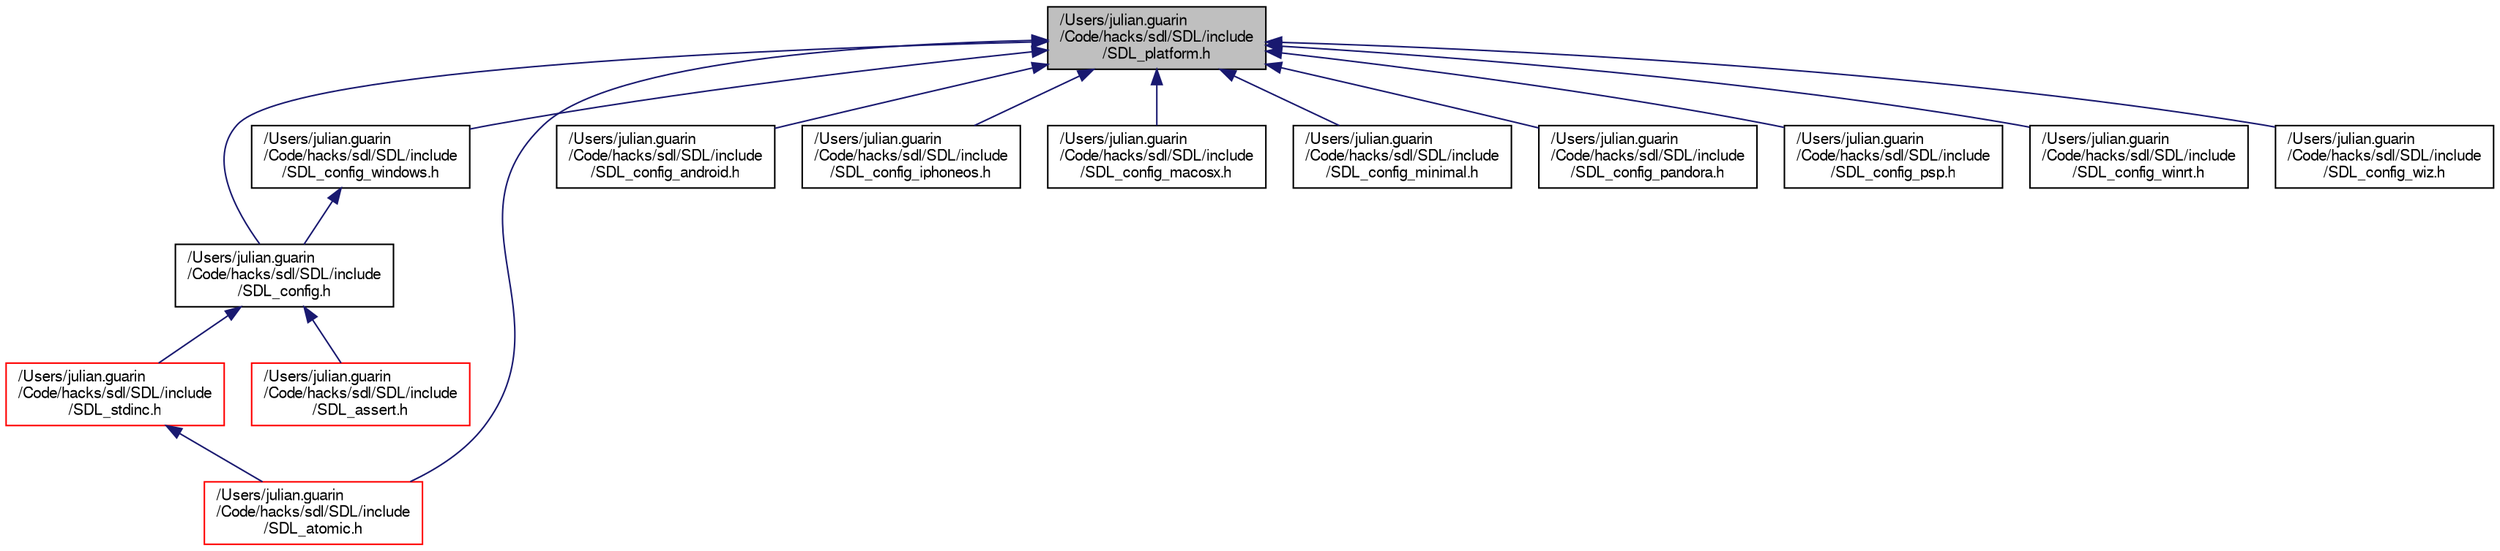 digraph "/Users/julian.guarin/Code/hacks/sdl/SDL/include/SDL_platform.h"
{
  edge [fontname="FreeSans",fontsize="10",labelfontname="FreeSans",labelfontsize="10"];
  node [fontname="FreeSans",fontsize="10",shape=record];
  Node3 [label="/Users/julian.guarin\l/Code/hacks/sdl/SDL/include\l/SDL_platform.h",height=0.2,width=0.4,color="black", fillcolor="grey75", style="filled", fontcolor="black"];
  Node3 -> Node4 [dir="back",color="midnightblue",fontsize="10",style="solid",fontname="FreeSans"];
  Node4 [label="/Users/julian.guarin\l/Code/hacks/sdl/SDL/include\l/SDL_config.h",height=0.2,width=0.4,color="black", fillcolor="white", style="filled",URL="$d1/d8f/_s_d_l__config_8h.html"];
  Node4 -> Node5 [dir="back",color="midnightblue",fontsize="10",style="solid",fontname="FreeSans"];
  Node5 [label="/Users/julian.guarin\l/Code/hacks/sdl/SDL/include\l/SDL_stdinc.h",height=0.2,width=0.4,color="red", fillcolor="white", style="filled",URL="$d9/d24/_s_d_l__stdinc_8h.html"];
  Node5 -> Node12 [dir="back",color="midnightblue",fontsize="10",style="solid",fontname="FreeSans"];
  Node12 [label="/Users/julian.guarin\l/Code/hacks/sdl/SDL/include\l/SDL_atomic.h",height=0.2,width=0.4,color="red", fillcolor="white", style="filled",URL="$d6/d97/_s_d_l__atomic_8h.html"];
  Node4 -> Node51 [dir="back",color="midnightblue",fontsize="10",style="solid",fontname="FreeSans"];
  Node51 [label="/Users/julian.guarin\l/Code/hacks/sdl/SDL/include\l/SDL_assert.h",height=0.2,width=0.4,color="red", fillcolor="white", style="filled",URL="$d9/d30/_s_d_l__assert_8h.html"];
  Node3 -> Node52 [dir="back",color="midnightblue",fontsize="10",style="solid",fontname="FreeSans"];
  Node52 [label="/Users/julian.guarin\l/Code/hacks/sdl/SDL/include\l/SDL_config_windows.h",height=0.2,width=0.4,color="black", fillcolor="white", style="filled",URL="$d9/d91/_s_d_l__config__windows_8h.html"];
  Node52 -> Node4 [dir="back",color="midnightblue",fontsize="10",style="solid",fontname="FreeSans"];
  Node3 -> Node12 [dir="back",color="midnightblue",fontsize="10",style="solid",fontname="FreeSans"];
  Node3 -> Node53 [dir="back",color="midnightblue",fontsize="10",style="solid",fontname="FreeSans"];
  Node53 [label="/Users/julian.guarin\l/Code/hacks/sdl/SDL/include\l/SDL_config_android.h",height=0.2,width=0.4,color="black", fillcolor="white", style="filled",URL="$d3/dfc/_s_d_l__config__android_8h.html"];
  Node3 -> Node54 [dir="back",color="midnightblue",fontsize="10",style="solid",fontname="FreeSans"];
  Node54 [label="/Users/julian.guarin\l/Code/hacks/sdl/SDL/include\l/SDL_config_iphoneos.h",height=0.2,width=0.4,color="black", fillcolor="white", style="filled",URL="$d5/dcb/_s_d_l__config__iphoneos_8h.html"];
  Node3 -> Node55 [dir="back",color="midnightblue",fontsize="10",style="solid",fontname="FreeSans"];
  Node55 [label="/Users/julian.guarin\l/Code/hacks/sdl/SDL/include\l/SDL_config_macosx.h",height=0.2,width=0.4,color="black", fillcolor="white", style="filled",URL="$db/dae/_s_d_l__config__macosx_8h.html"];
  Node3 -> Node56 [dir="back",color="midnightblue",fontsize="10",style="solid",fontname="FreeSans"];
  Node56 [label="/Users/julian.guarin\l/Code/hacks/sdl/SDL/include\l/SDL_config_minimal.h",height=0.2,width=0.4,color="black", fillcolor="white", style="filled",URL="$d1/df8/_s_d_l__config__minimal_8h.html"];
  Node3 -> Node57 [dir="back",color="midnightblue",fontsize="10",style="solid",fontname="FreeSans"];
  Node57 [label="/Users/julian.guarin\l/Code/hacks/sdl/SDL/include\l/SDL_config_pandora.h",height=0.2,width=0.4,color="black", fillcolor="white", style="filled",URL="$dc/dad/_s_d_l__config__pandora_8h.html"];
  Node3 -> Node58 [dir="back",color="midnightblue",fontsize="10",style="solid",fontname="FreeSans"];
  Node58 [label="/Users/julian.guarin\l/Code/hacks/sdl/SDL/include\l/SDL_config_psp.h",height=0.2,width=0.4,color="black", fillcolor="white", style="filled",URL="$d0/d25/_s_d_l__config__psp_8h.html"];
  Node3 -> Node59 [dir="back",color="midnightblue",fontsize="10",style="solid",fontname="FreeSans"];
  Node59 [label="/Users/julian.guarin\l/Code/hacks/sdl/SDL/include\l/SDL_config_winrt.h",height=0.2,width=0.4,color="black", fillcolor="white", style="filled",URL="$db/d74/_s_d_l__config__winrt_8h.html"];
  Node3 -> Node60 [dir="back",color="midnightblue",fontsize="10",style="solid",fontname="FreeSans"];
  Node60 [label="/Users/julian.guarin\l/Code/hacks/sdl/SDL/include\l/SDL_config_wiz.h",height=0.2,width=0.4,color="black", fillcolor="white", style="filled",URL="$da/dd4/_s_d_l__config__wiz_8h.html"];
}
